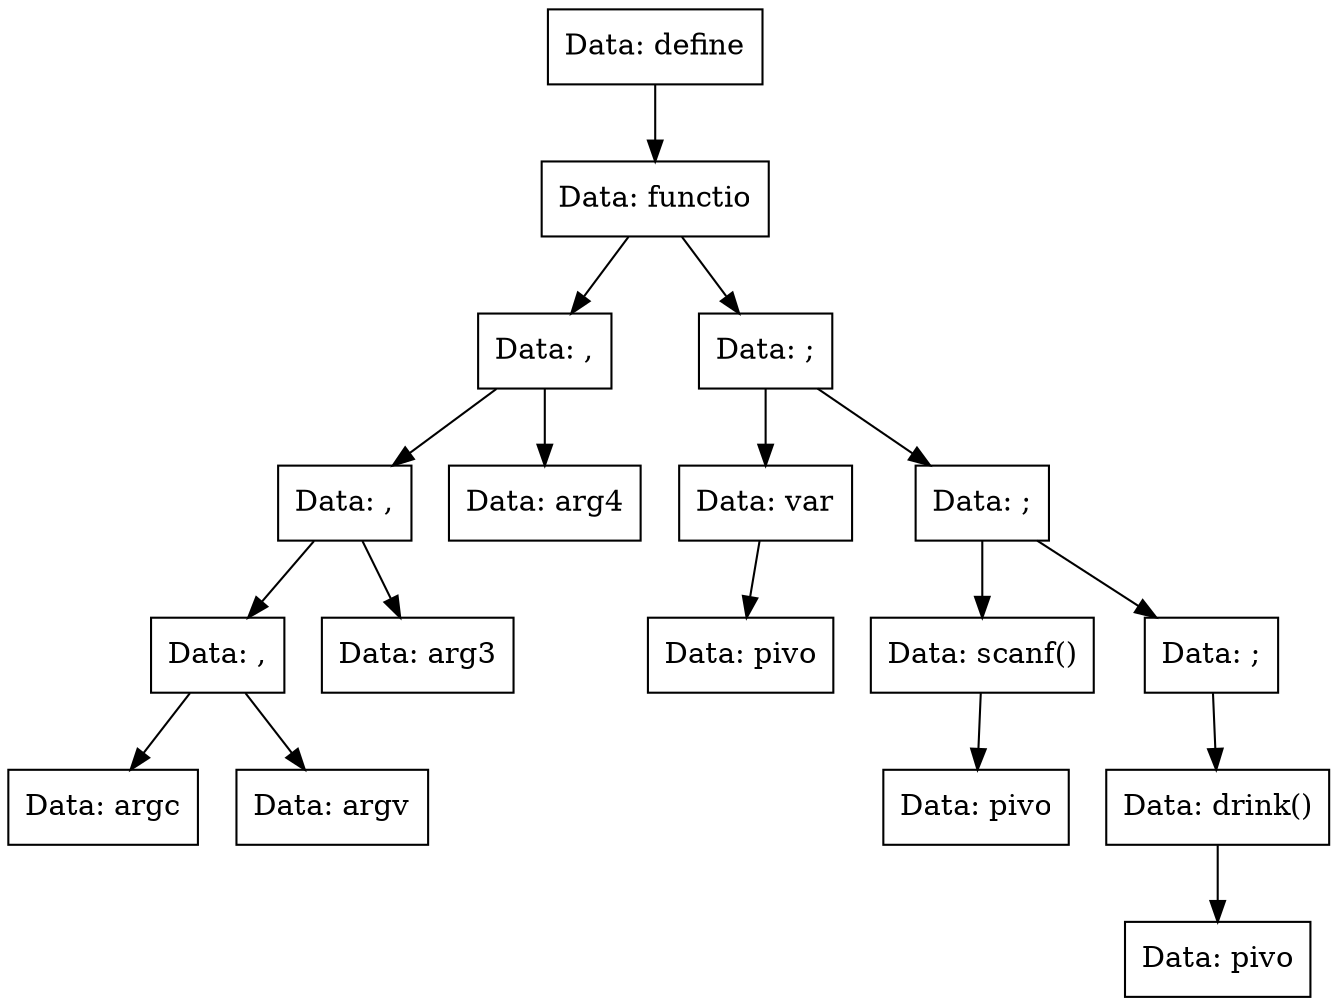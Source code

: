 digraph functio{
Node0x55ed7c2089f0[shape="record", label="Data: define"];
Node0x55ed7c208bd0[shape="record", label="Data: functio"];
Node0x55ed7c208a40[shape="record", label="Data: ,"];
Node0x55ed7c208b80[shape="record", label="Data: ,"];
Node0x55ed7c208a90[shape="record", label="Data: ,"];
Node0x55ed7c208b30[shape="record", label="Data: argc"];
Node0x55ed7c208a90->Node0x55ed7c208b30;
Node0x55ed7c208ae0[shape="record", label="Data: argv"];
Node0x55ed7c208a90->Node0x55ed7c208ae0;
Node0x55ed7c208b80->Node0x55ed7c208a90;
Node0x55ed7c208950[shape="record", label="Data: arg3"];
Node0x55ed7c208b80->Node0x55ed7c208950;
Node0x55ed7c208a40->Node0x55ed7c208b80;
Node0x55ed7c208d60[shape="record", label="Data: arg4"];
Node0x55ed7c208a40->Node0x55ed7c208d60;
Node0x55ed7c208bd0->Node0x55ed7c208a40;
Node0x55ed7c208ea0[shape="record", label="Data: ;"];
Node0x55ed7c208e50[shape="record", label="Data: var"];
Node0x55ed7c208e00[shape="record", label="Data: pivo"];
Node0x55ed7c208e50->Node0x55ed7c208e00;
Node0x55ed7c208ea0->Node0x55ed7c208e50;
Node0x55ed7c208d10[shape="record", label="Data: ;"];
Node0x55ed7c208c20[shape="record", label="Data: scanf()"];
Node0x55ed7c2089a0[shape="record", label="Data: pivo"];
Node0x55ed7c208c20->Node0x55ed7c2089a0;
Node0x55ed7c208d10->Node0x55ed7c208c20;
Node0x55ed7c208db0[shape="record", label="Data: ;"];
Node0x55ed7c208cc0[shape="record", label="Data: drink()"];
Node0x55ed7c208c70[shape="record", label="Data: pivo"];
Node0x55ed7c208cc0->Node0x55ed7c208c70;
Node0x55ed7c208db0->Node0x55ed7c208cc0;
Node0x55ed7c208d10->Node0x55ed7c208db0;
Node0x55ed7c208ea0->Node0x55ed7c208d10;
Node0x55ed7c208bd0->Node0x55ed7c208ea0;
Node0x55ed7c2089f0->Node0x55ed7c208bd0;
}